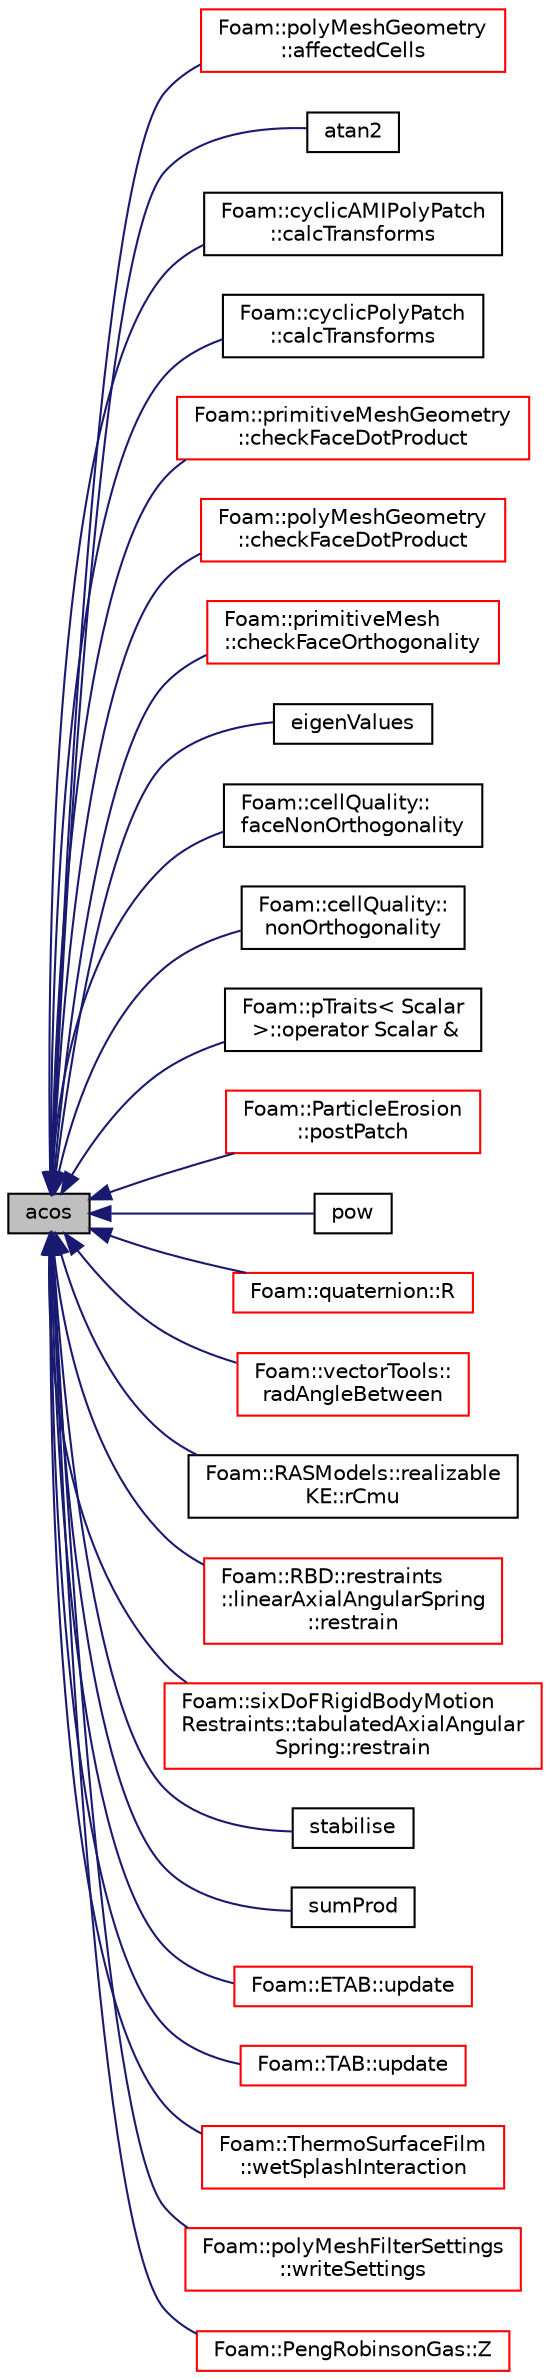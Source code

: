 digraph "acos"
{
  bgcolor="transparent";
  edge [fontname="Helvetica",fontsize="10",labelfontname="Helvetica",labelfontsize="10"];
  node [fontname="Helvetica",fontsize="10",shape=record];
  rankdir="LR";
  Node42659 [label="acos",height=0.2,width=0.4,color="black", fillcolor="grey75", style="filled", fontcolor="black"];
  Node42659 -> Node42660 [dir="back",color="midnightblue",fontsize="10",style="solid",fontname="Helvetica"];
  Node42660 [label="Foam::polyMeshGeometry\l::affectedCells",height=0.2,width=0.4,color="red",URL="$a22309.html#af5a651dc1cbf2df9601f576420a0cc3c",tooltip="Helper function: get affected cells from faces. "];
  Node42659 -> Node42664 [dir="back",color="midnightblue",fontsize="10",style="solid",fontname="Helvetica"];
  Node42664 [label="atan2",height=0.2,width=0.4,color="black",URL="$a21851.html#ac4f658d3f23292db85ec6b618e5976e0"];
  Node42659 -> Node42665 [dir="back",color="midnightblue",fontsize="10",style="solid",fontname="Helvetica"];
  Node42665 [label="Foam::cyclicAMIPolyPatch\l::calcTransforms",height=0.2,width=0.4,color="black",URL="$a26077.html#afb48497736bbafb1fbb000cd218d1779",tooltip="Recalculate the transformation tensors. "];
  Node42659 -> Node42666 [dir="back",color="midnightblue",fontsize="10",style="solid",fontname="Helvetica"];
  Node42666 [label="Foam::cyclicPolyPatch\l::calcTransforms",height=0.2,width=0.4,color="black",URL="$a28589.html#afb48497736bbafb1fbb000cd218d1779",tooltip="Recalculate the transformation tensors. "];
  Node42659 -> Node42667 [dir="back",color="midnightblue",fontsize="10",style="solid",fontname="Helvetica"];
  Node42667 [label="Foam::primitiveMeshGeometry\l::checkFaceDotProduct",height=0.2,width=0.4,color="red",URL="$a26277.html#abe689b0ea95babc2086677dec53f57f2"];
  Node42659 -> Node42677 [dir="back",color="midnightblue",fontsize="10",style="solid",fontname="Helvetica"];
  Node42677 [label="Foam::polyMeshGeometry\l::checkFaceDotProduct",height=0.2,width=0.4,color="red",URL="$a22309.html#a5014e575335db939bc66eb2fe32ac48f",tooltip="See primitiveMesh. "];
  Node42659 -> Node42700 [dir="back",color="midnightblue",fontsize="10",style="solid",fontname="Helvetica"];
  Node42700 [label="Foam::primitiveMesh\l::checkFaceOrthogonality",height=0.2,width=0.4,color="red",URL="$a28685.html#a0178c6dd85f4f59b812cb200aec5c065",tooltip="Check for non-orthogonality. "];
  Node42659 -> Node42763 [dir="back",color="midnightblue",fontsize="10",style="solid",fontname="Helvetica"];
  Node42763 [label="eigenValues",height=0.2,width=0.4,color="black",URL="$a21851.html#a439ae805cc773abe7c94178cce4f5ba3"];
  Node42659 -> Node42764 [dir="back",color="midnightblue",fontsize="10",style="solid",fontname="Helvetica"];
  Node42764 [label="Foam::cellQuality::\lfaceNonOrthogonality",height=0.2,width=0.4,color="black",URL="$a26113.html#a5cfba1efd6f55f84ad986bd3da1f9ac7",tooltip="Return face non-orthogonality. "];
  Node42659 -> Node42765 [dir="back",color="midnightblue",fontsize="10",style="solid",fontname="Helvetica"];
  Node42765 [label="Foam::cellQuality::\lnonOrthogonality",height=0.2,width=0.4,color="black",URL="$a26113.html#a08dfbd0c6f94b87d04ae6ef30275bae5",tooltip="Return cell non-orthogonality. "];
  Node42659 -> Node42766 [dir="back",color="midnightblue",fontsize="10",style="solid",fontname="Helvetica"];
  Node42766 [label="Foam::pTraits\< Scalar\l \>::operator Scalar &",height=0.2,width=0.4,color="black",URL="$a29397.html#a0af7134e97f27beb8d48f39b4867447b",tooltip="Access to the Scalar value. "];
  Node42659 -> Node42767 [dir="back",color="midnightblue",fontsize="10",style="solid",fontname="Helvetica"];
  Node42767 [label="Foam::ParticleErosion\l::postPatch",height=0.2,width=0.4,color="red",URL="$a25113.html#a77147582d9be96def68967af52d9784b",tooltip="Post-patch hook. "];
  Node42659 -> Node42770 [dir="back",color="midnightblue",fontsize="10",style="solid",fontname="Helvetica"];
  Node42770 [label="pow",height=0.2,width=0.4,color="black",URL="$a21851.html#ad204fcf4c745d7611215c46831dc9aad",tooltip="Power of a quaternion. "];
  Node42659 -> Node42771 [dir="back",color="midnightblue",fontsize="10",style="solid",fontname="Helvetica"];
  Node42771 [label="Foam::quaternion::R",height=0.2,width=0.4,color="red",URL="$a29337.html#a404ff2284fce8af4f811e0447c9e37f2",tooltip="The rotation tensor corresponding the quaternion. "];
  Node42659 -> Node42782 [dir="back",color="midnightblue",fontsize="10",style="solid",fontname="Helvetica"];
  Node42782 [label="Foam::vectorTools::\lradAngleBetween",height=0.2,width=0.4,color="red",URL="$a21929.html#a40e012ba4fce0239b9220edeae4f9cb2",tooltip="Calculate angle between a and b in radians. "];
  Node42659 -> Node42863 [dir="back",color="midnightblue",fontsize="10",style="solid",fontname="Helvetica"];
  Node42863 [label="Foam::RASModels::realizable\lKE::rCmu",height=0.2,width=0.4,color="black",URL="$a32365.html#a1068a692df4f337ad061061d4c6b380d"];
  Node42659 -> Node42864 [dir="back",color="midnightblue",fontsize="10",style="solid",fontname="Helvetica"];
  Node42864 [label="Foam::RBD::restraints\l::linearAxialAngularSpring\l::restrain",height=0.2,width=0.4,color="red",URL="$a30429.html#a3ec0cecda0fb5496942434e594be7b9e",tooltip="Accumulate the retraint internal joint forces into the tau field and. "];
  Node42659 -> Node42867 [dir="back",color="midnightblue",fontsize="10",style="solid",fontname="Helvetica"];
  Node42867 [label="Foam::sixDoFRigidBodyMotion\lRestraints::tabulatedAxialAngular\lSpring::restrain",height=0.2,width=0.4,color="red",URL="$a30801.html#a5a33f13a3b2e956e9be8cfaffc87a34b",tooltip="Calculate the restraint position, force and moment. "];
  Node42659 -> Node42871 [dir="back",color="midnightblue",fontsize="10",style="solid",fontname="Helvetica"];
  Node42871 [label="stabilise",height=0.2,width=0.4,color="black",URL="$a21851.html#a5256ed0d7ec24b1876ba90c6ff1f8727"];
  Node42659 -> Node42872 [dir="back",color="midnightblue",fontsize="10",style="solid",fontname="Helvetica"];
  Node42872 [label="sumProd",height=0.2,width=0.4,color="black",URL="$a21851.html#a5b480f6156c25bef4de87d86094e87ea"];
  Node42659 -> Node42873 [dir="back",color="midnightblue",fontsize="10",style="solid",fontname="Helvetica"];
  Node42873 [label="Foam::ETAB::update",height=0.2,width=0.4,color="red",URL="$a25689.html#af86a08f997bc779309ec7d00e914e292",tooltip="Update the parcel properties. "];
  Node42659 -> Node42876 [dir="back",color="midnightblue",fontsize="10",style="solid",fontname="Helvetica"];
  Node42876 [label="Foam::TAB::update",height=0.2,width=0.4,color="red",URL="$a25713.html#af86a08f997bc779309ec7d00e914e292",tooltip="Update the parcel diameter. "];
  Node42659 -> Node42879 [dir="back",color="midnightblue",fontsize="10",style="solid",fontname="Helvetica"];
  Node42879 [label="Foam::ThermoSurfaceFilm\l::wetSplashInteraction",height=0.2,width=0.4,color="red",URL="$a25505.html#aef39bd50a1c5b103a503498a2669b3f3",tooltip="Parcel interaction with wetted surface. "];
  Node42659 -> Node42887 [dir="back",color="midnightblue",fontsize="10",style="solid",fontname="Helvetica"];
  Node42887 [label="Foam::polyMeshFilterSettings\l::writeSettings",height=0.2,width=0.4,color="red",URL="$a22361.html#a2a6219ff1676c3caa814d59e9aacedae",tooltip="Write the settings to a stream. "];
  Node42659 -> Node42890 [dir="back",color="midnightblue",fontsize="10",style="solid",fontname="Helvetica"];
  Node42890 [label="Foam::PengRobinsonGas::Z",height=0.2,width=0.4,color="red",URL="$a31601.html#adbfc3a15ad43e0e5f5ff9f5199fc894d",tooltip="Return compression factor [-]. "];
}
